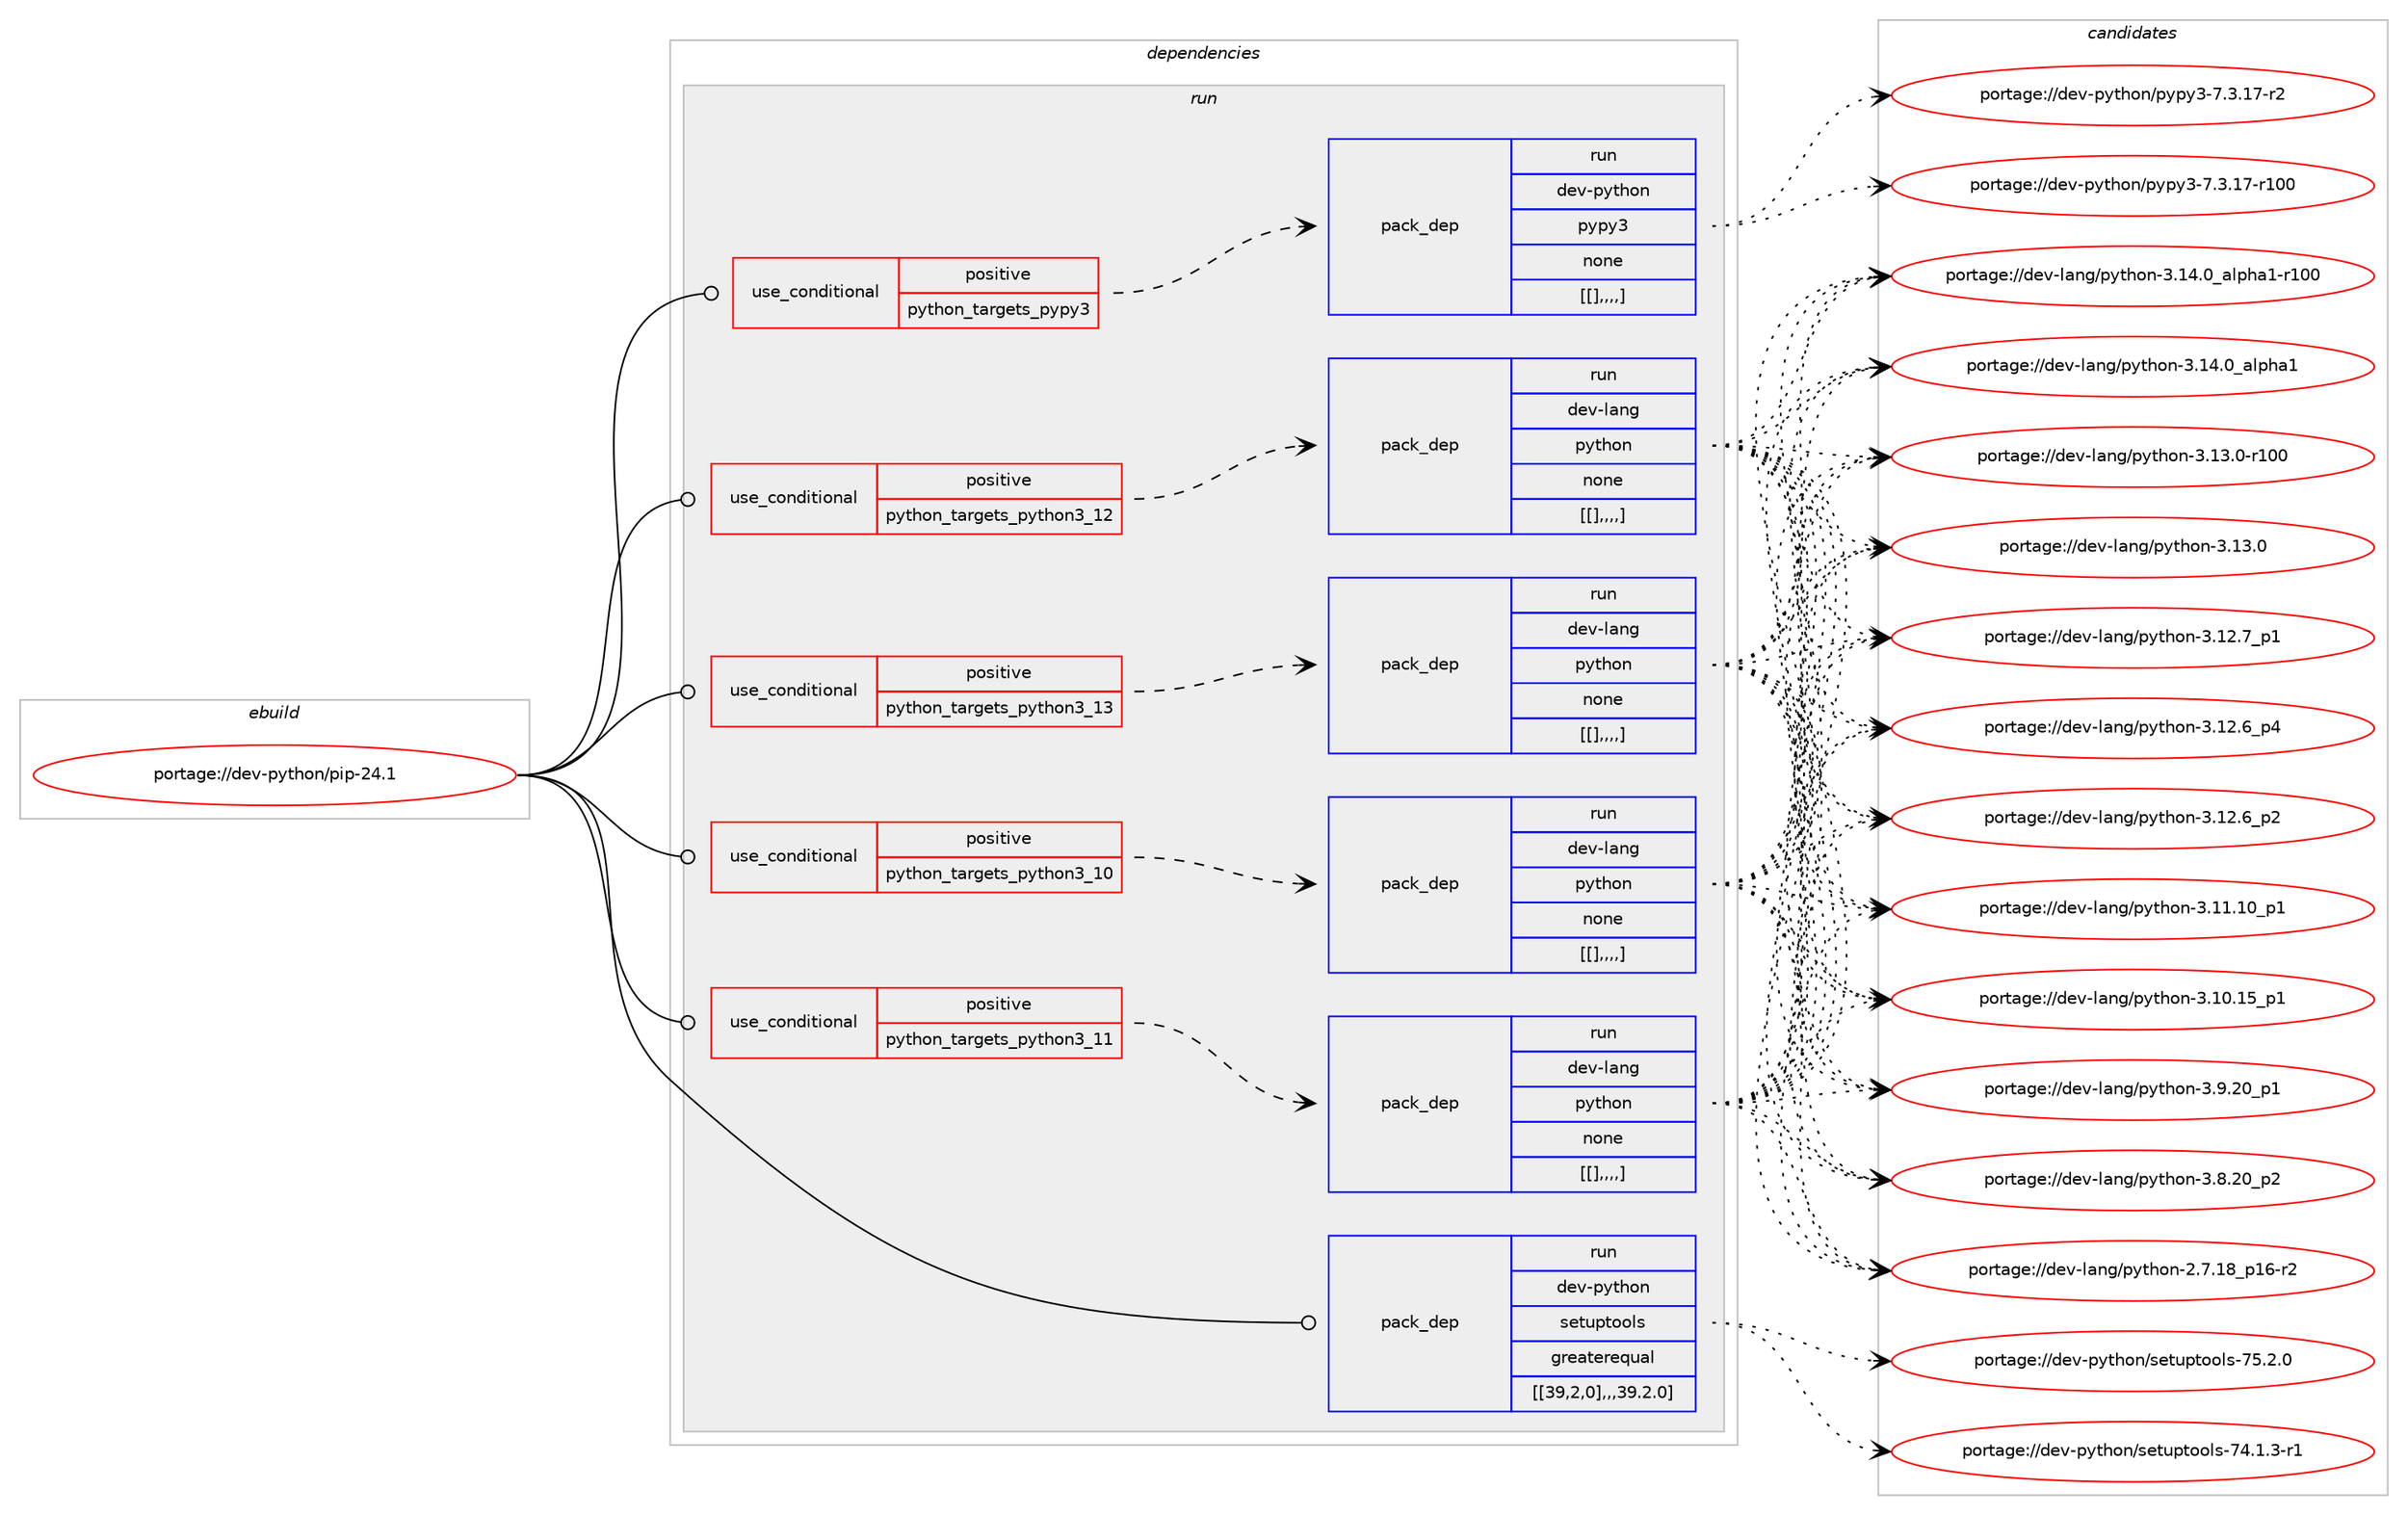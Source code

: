 digraph prolog {

# *************
# Graph options
# *************

newrank=true;
concentrate=true;
compound=true;
graph [rankdir=LR,fontname=Helvetica,fontsize=10,ranksep=1.5];#, ranksep=2.5, nodesep=0.2];
edge  [arrowhead=vee];
node  [fontname=Helvetica,fontsize=10];

# **********
# The ebuild
# **********

subgraph cluster_leftcol {
color=gray;
label=<<i>ebuild</i>>;
id [label="portage://dev-python/pip-24.1", color=red, width=4, href="../dev-python/pip-24.1.svg"];
}

# ****************
# The dependencies
# ****************

subgraph cluster_midcol {
color=gray;
label=<<i>dependencies</i>>;
subgraph cluster_compile {
fillcolor="#eeeeee";
style=filled;
label=<<i>compile</i>>;
}
subgraph cluster_compileandrun {
fillcolor="#eeeeee";
style=filled;
label=<<i>compile and run</i>>;
}
subgraph cluster_run {
fillcolor="#eeeeee";
style=filled;
label=<<i>run</i>>;
subgraph cond38376 {
dependency160340 [label=<<TABLE BORDER="0" CELLBORDER="1" CELLSPACING="0" CELLPADDING="4"><TR><TD ROWSPAN="3" CELLPADDING="10">use_conditional</TD></TR><TR><TD>positive</TD></TR><TR><TD>python_targets_pypy3</TD></TR></TABLE>>, shape=none, color=red];
subgraph pack120652 {
dependency160374 [label=<<TABLE BORDER="0" CELLBORDER="1" CELLSPACING="0" CELLPADDING="4" WIDTH="220"><TR><TD ROWSPAN="6" CELLPADDING="30">pack_dep</TD></TR><TR><TD WIDTH="110">run</TD></TR><TR><TD>dev-python</TD></TR><TR><TD>pypy3</TD></TR><TR><TD>none</TD></TR><TR><TD>[[],,,,]</TD></TR></TABLE>>, shape=none, color=blue];
}
dependency160340:e -> dependency160374:w [weight=20,style="dashed",arrowhead="vee"];
}
id:e -> dependency160340:w [weight=20,style="solid",arrowhead="odot"];
subgraph cond38412 {
dependency160414 [label=<<TABLE BORDER="0" CELLBORDER="1" CELLSPACING="0" CELLPADDING="4"><TR><TD ROWSPAN="3" CELLPADDING="10">use_conditional</TD></TR><TR><TD>positive</TD></TR><TR><TD>python_targets_python3_10</TD></TR></TABLE>>, shape=none, color=red];
subgraph pack120729 {
dependency160494 [label=<<TABLE BORDER="0" CELLBORDER="1" CELLSPACING="0" CELLPADDING="4" WIDTH="220"><TR><TD ROWSPAN="6" CELLPADDING="30">pack_dep</TD></TR><TR><TD WIDTH="110">run</TD></TR><TR><TD>dev-lang</TD></TR><TR><TD>python</TD></TR><TR><TD>none</TD></TR><TR><TD>[[],,,,]</TD></TR></TABLE>>, shape=none, color=blue];
}
dependency160414:e -> dependency160494:w [weight=20,style="dashed",arrowhead="vee"];
}
id:e -> dependency160414:w [weight=20,style="solid",arrowhead="odot"];
subgraph cond38449 {
dependency160542 [label=<<TABLE BORDER="0" CELLBORDER="1" CELLSPACING="0" CELLPADDING="4"><TR><TD ROWSPAN="3" CELLPADDING="10">use_conditional</TD></TR><TR><TD>positive</TD></TR><TR><TD>python_targets_python3_11</TD></TR></TABLE>>, shape=none, color=red];
subgraph pack120783 {
dependency160600 [label=<<TABLE BORDER="0" CELLBORDER="1" CELLSPACING="0" CELLPADDING="4" WIDTH="220"><TR><TD ROWSPAN="6" CELLPADDING="30">pack_dep</TD></TR><TR><TD WIDTH="110">run</TD></TR><TR><TD>dev-lang</TD></TR><TR><TD>python</TD></TR><TR><TD>none</TD></TR><TR><TD>[[],,,,]</TD></TR></TABLE>>, shape=none, color=blue];
}
dependency160542:e -> dependency160600:w [weight=20,style="dashed",arrowhead="vee"];
}
id:e -> dependency160542:w [weight=20,style="solid",arrowhead="odot"];
subgraph cond38509 {
dependency160669 [label=<<TABLE BORDER="0" CELLBORDER="1" CELLSPACING="0" CELLPADDING="4"><TR><TD ROWSPAN="3" CELLPADDING="10">use_conditional</TD></TR><TR><TD>positive</TD></TR><TR><TD>python_targets_python3_12</TD></TR></TABLE>>, shape=none, color=red];
subgraph pack120847 {
dependency160671 [label=<<TABLE BORDER="0" CELLBORDER="1" CELLSPACING="0" CELLPADDING="4" WIDTH="220"><TR><TD ROWSPAN="6" CELLPADDING="30">pack_dep</TD></TR><TR><TD WIDTH="110">run</TD></TR><TR><TD>dev-lang</TD></TR><TR><TD>python</TD></TR><TR><TD>none</TD></TR><TR><TD>[[],,,,]</TD></TR></TABLE>>, shape=none, color=blue];
}
dependency160669:e -> dependency160671:w [weight=20,style="dashed",arrowhead="vee"];
}
id:e -> dependency160669:w [weight=20,style="solid",arrowhead="odot"];
subgraph cond38524 {
dependency160680 [label=<<TABLE BORDER="0" CELLBORDER="1" CELLSPACING="0" CELLPADDING="4"><TR><TD ROWSPAN="3" CELLPADDING="10">use_conditional</TD></TR><TR><TD>positive</TD></TR><TR><TD>python_targets_python3_13</TD></TR></TABLE>>, shape=none, color=red];
subgraph pack120866 {
dependency160731 [label=<<TABLE BORDER="0" CELLBORDER="1" CELLSPACING="0" CELLPADDING="4" WIDTH="220"><TR><TD ROWSPAN="6" CELLPADDING="30">pack_dep</TD></TR><TR><TD WIDTH="110">run</TD></TR><TR><TD>dev-lang</TD></TR><TR><TD>python</TD></TR><TR><TD>none</TD></TR><TR><TD>[[],,,,]</TD></TR></TABLE>>, shape=none, color=blue];
}
dependency160680:e -> dependency160731:w [weight=20,style="dashed",arrowhead="vee"];
}
id:e -> dependency160680:w [weight=20,style="solid",arrowhead="odot"];
subgraph pack120884 {
dependency160739 [label=<<TABLE BORDER="0" CELLBORDER="1" CELLSPACING="0" CELLPADDING="4" WIDTH="220"><TR><TD ROWSPAN="6" CELLPADDING="30">pack_dep</TD></TR><TR><TD WIDTH="110">run</TD></TR><TR><TD>dev-python</TD></TR><TR><TD>setuptools</TD></TR><TR><TD>greaterequal</TD></TR><TR><TD>[[39,2,0],,,39.2.0]</TD></TR></TABLE>>, shape=none, color=blue];
}
id:e -> dependency160739:w [weight=20,style="solid",arrowhead="odot"];
}
}

# **************
# The candidates
# **************

subgraph cluster_choices {
rank=same;
color=gray;
label=<<i>candidates</i>>;

subgraph choice120572 {
color=black;
nodesep=1;
choice100101118451121211161041111104711212111212151455546514649554511450 [label="portage://dev-python/pypy3-7.3.17-r2", color=red, width=4,href="../dev-python/pypy3-7.3.17-r2.svg"];
choice1001011184511212111610411111047112121112121514555465146495545114494848 [label="portage://dev-python/pypy3-7.3.17-r100", color=red, width=4,href="../dev-python/pypy3-7.3.17-r100.svg"];
dependency160374:e -> choice100101118451121211161041111104711212111212151455546514649554511450:w [style=dotted,weight="100"];
dependency160374:e -> choice1001011184511212111610411111047112121112121514555465146495545114494848:w [style=dotted,weight="100"];
}
subgraph choice120575 {
color=black;
nodesep=1;
choice100101118451089711010347112121116104111110455146495246489597108112104974945114494848 [label="portage://dev-lang/python-3.14.0_alpha1-r100", color=red, width=4,href="../dev-lang/python-3.14.0_alpha1-r100.svg"];
choice1001011184510897110103471121211161041111104551464952464895971081121049749 [label="portage://dev-lang/python-3.14.0_alpha1", color=red, width=4,href="../dev-lang/python-3.14.0_alpha1.svg"];
choice1001011184510897110103471121211161041111104551464951464845114494848 [label="portage://dev-lang/python-3.13.0-r100", color=red, width=4,href="../dev-lang/python-3.13.0-r100.svg"];
choice10010111845108971101034711212111610411111045514649514648 [label="portage://dev-lang/python-3.13.0", color=red, width=4,href="../dev-lang/python-3.13.0.svg"];
choice100101118451089711010347112121116104111110455146495046559511249 [label="portage://dev-lang/python-3.12.7_p1", color=red, width=4,href="../dev-lang/python-3.12.7_p1.svg"];
choice100101118451089711010347112121116104111110455146495046549511252 [label="portage://dev-lang/python-3.12.6_p4", color=red, width=4,href="../dev-lang/python-3.12.6_p4.svg"];
choice100101118451089711010347112121116104111110455146495046549511250 [label="portage://dev-lang/python-3.12.6_p2", color=red, width=4,href="../dev-lang/python-3.12.6_p2.svg"];
choice10010111845108971101034711212111610411111045514649494649489511249 [label="portage://dev-lang/python-3.11.10_p1", color=red, width=4,href="../dev-lang/python-3.11.10_p1.svg"];
choice10010111845108971101034711212111610411111045514649484649539511249 [label="portage://dev-lang/python-3.10.15_p1", color=red, width=4,href="../dev-lang/python-3.10.15_p1.svg"];
choice100101118451089711010347112121116104111110455146574650489511249 [label="portage://dev-lang/python-3.9.20_p1", color=red, width=4,href="../dev-lang/python-3.9.20_p1.svg"];
choice100101118451089711010347112121116104111110455146564650489511250 [label="portage://dev-lang/python-3.8.20_p2", color=red, width=4,href="../dev-lang/python-3.8.20_p2.svg"];
choice100101118451089711010347112121116104111110455046554649569511249544511450 [label="portage://dev-lang/python-2.7.18_p16-r2", color=red, width=4,href="../dev-lang/python-2.7.18_p16-r2.svg"];
dependency160494:e -> choice100101118451089711010347112121116104111110455146495246489597108112104974945114494848:w [style=dotted,weight="100"];
dependency160494:e -> choice1001011184510897110103471121211161041111104551464952464895971081121049749:w [style=dotted,weight="100"];
dependency160494:e -> choice1001011184510897110103471121211161041111104551464951464845114494848:w [style=dotted,weight="100"];
dependency160494:e -> choice10010111845108971101034711212111610411111045514649514648:w [style=dotted,weight="100"];
dependency160494:e -> choice100101118451089711010347112121116104111110455146495046559511249:w [style=dotted,weight="100"];
dependency160494:e -> choice100101118451089711010347112121116104111110455146495046549511252:w [style=dotted,weight="100"];
dependency160494:e -> choice100101118451089711010347112121116104111110455146495046549511250:w [style=dotted,weight="100"];
dependency160494:e -> choice10010111845108971101034711212111610411111045514649494649489511249:w [style=dotted,weight="100"];
dependency160494:e -> choice10010111845108971101034711212111610411111045514649484649539511249:w [style=dotted,weight="100"];
dependency160494:e -> choice100101118451089711010347112121116104111110455146574650489511249:w [style=dotted,weight="100"];
dependency160494:e -> choice100101118451089711010347112121116104111110455146564650489511250:w [style=dotted,weight="100"];
dependency160494:e -> choice100101118451089711010347112121116104111110455046554649569511249544511450:w [style=dotted,weight="100"];
}
subgraph choice120584 {
color=black;
nodesep=1;
choice100101118451089711010347112121116104111110455146495246489597108112104974945114494848 [label="portage://dev-lang/python-3.14.0_alpha1-r100", color=red, width=4,href="../dev-lang/python-3.14.0_alpha1-r100.svg"];
choice1001011184510897110103471121211161041111104551464952464895971081121049749 [label="portage://dev-lang/python-3.14.0_alpha1", color=red, width=4,href="../dev-lang/python-3.14.0_alpha1.svg"];
choice1001011184510897110103471121211161041111104551464951464845114494848 [label="portage://dev-lang/python-3.13.0-r100", color=red, width=4,href="../dev-lang/python-3.13.0-r100.svg"];
choice10010111845108971101034711212111610411111045514649514648 [label="portage://dev-lang/python-3.13.0", color=red, width=4,href="../dev-lang/python-3.13.0.svg"];
choice100101118451089711010347112121116104111110455146495046559511249 [label="portage://dev-lang/python-3.12.7_p1", color=red, width=4,href="../dev-lang/python-3.12.7_p1.svg"];
choice100101118451089711010347112121116104111110455146495046549511252 [label="portage://dev-lang/python-3.12.6_p4", color=red, width=4,href="../dev-lang/python-3.12.6_p4.svg"];
choice100101118451089711010347112121116104111110455146495046549511250 [label="portage://dev-lang/python-3.12.6_p2", color=red, width=4,href="../dev-lang/python-3.12.6_p2.svg"];
choice10010111845108971101034711212111610411111045514649494649489511249 [label="portage://dev-lang/python-3.11.10_p1", color=red, width=4,href="../dev-lang/python-3.11.10_p1.svg"];
choice10010111845108971101034711212111610411111045514649484649539511249 [label="portage://dev-lang/python-3.10.15_p1", color=red, width=4,href="../dev-lang/python-3.10.15_p1.svg"];
choice100101118451089711010347112121116104111110455146574650489511249 [label="portage://dev-lang/python-3.9.20_p1", color=red, width=4,href="../dev-lang/python-3.9.20_p1.svg"];
choice100101118451089711010347112121116104111110455146564650489511250 [label="portage://dev-lang/python-3.8.20_p2", color=red, width=4,href="../dev-lang/python-3.8.20_p2.svg"];
choice100101118451089711010347112121116104111110455046554649569511249544511450 [label="portage://dev-lang/python-2.7.18_p16-r2", color=red, width=4,href="../dev-lang/python-2.7.18_p16-r2.svg"];
dependency160600:e -> choice100101118451089711010347112121116104111110455146495246489597108112104974945114494848:w [style=dotted,weight="100"];
dependency160600:e -> choice1001011184510897110103471121211161041111104551464952464895971081121049749:w [style=dotted,weight="100"];
dependency160600:e -> choice1001011184510897110103471121211161041111104551464951464845114494848:w [style=dotted,weight="100"];
dependency160600:e -> choice10010111845108971101034711212111610411111045514649514648:w [style=dotted,weight="100"];
dependency160600:e -> choice100101118451089711010347112121116104111110455146495046559511249:w [style=dotted,weight="100"];
dependency160600:e -> choice100101118451089711010347112121116104111110455146495046549511252:w [style=dotted,weight="100"];
dependency160600:e -> choice100101118451089711010347112121116104111110455146495046549511250:w [style=dotted,weight="100"];
dependency160600:e -> choice10010111845108971101034711212111610411111045514649494649489511249:w [style=dotted,weight="100"];
dependency160600:e -> choice10010111845108971101034711212111610411111045514649484649539511249:w [style=dotted,weight="100"];
dependency160600:e -> choice100101118451089711010347112121116104111110455146574650489511249:w [style=dotted,weight="100"];
dependency160600:e -> choice100101118451089711010347112121116104111110455146564650489511250:w [style=dotted,weight="100"];
dependency160600:e -> choice100101118451089711010347112121116104111110455046554649569511249544511450:w [style=dotted,weight="100"];
}
subgraph choice120593 {
color=black;
nodesep=1;
choice100101118451089711010347112121116104111110455146495246489597108112104974945114494848 [label="portage://dev-lang/python-3.14.0_alpha1-r100", color=red, width=4,href="../dev-lang/python-3.14.0_alpha1-r100.svg"];
choice1001011184510897110103471121211161041111104551464952464895971081121049749 [label="portage://dev-lang/python-3.14.0_alpha1", color=red, width=4,href="../dev-lang/python-3.14.0_alpha1.svg"];
choice1001011184510897110103471121211161041111104551464951464845114494848 [label="portage://dev-lang/python-3.13.0-r100", color=red, width=4,href="../dev-lang/python-3.13.0-r100.svg"];
choice10010111845108971101034711212111610411111045514649514648 [label="portage://dev-lang/python-3.13.0", color=red, width=4,href="../dev-lang/python-3.13.0.svg"];
choice100101118451089711010347112121116104111110455146495046559511249 [label="portage://dev-lang/python-3.12.7_p1", color=red, width=4,href="../dev-lang/python-3.12.7_p1.svg"];
choice100101118451089711010347112121116104111110455146495046549511252 [label="portage://dev-lang/python-3.12.6_p4", color=red, width=4,href="../dev-lang/python-3.12.6_p4.svg"];
choice100101118451089711010347112121116104111110455146495046549511250 [label="portage://dev-lang/python-3.12.6_p2", color=red, width=4,href="../dev-lang/python-3.12.6_p2.svg"];
choice10010111845108971101034711212111610411111045514649494649489511249 [label="portage://dev-lang/python-3.11.10_p1", color=red, width=4,href="../dev-lang/python-3.11.10_p1.svg"];
choice10010111845108971101034711212111610411111045514649484649539511249 [label="portage://dev-lang/python-3.10.15_p1", color=red, width=4,href="../dev-lang/python-3.10.15_p1.svg"];
choice100101118451089711010347112121116104111110455146574650489511249 [label="portage://dev-lang/python-3.9.20_p1", color=red, width=4,href="../dev-lang/python-3.9.20_p1.svg"];
choice100101118451089711010347112121116104111110455146564650489511250 [label="portage://dev-lang/python-3.8.20_p2", color=red, width=4,href="../dev-lang/python-3.8.20_p2.svg"];
choice100101118451089711010347112121116104111110455046554649569511249544511450 [label="portage://dev-lang/python-2.7.18_p16-r2", color=red, width=4,href="../dev-lang/python-2.7.18_p16-r2.svg"];
dependency160671:e -> choice100101118451089711010347112121116104111110455146495246489597108112104974945114494848:w [style=dotted,weight="100"];
dependency160671:e -> choice1001011184510897110103471121211161041111104551464952464895971081121049749:w [style=dotted,weight="100"];
dependency160671:e -> choice1001011184510897110103471121211161041111104551464951464845114494848:w [style=dotted,weight="100"];
dependency160671:e -> choice10010111845108971101034711212111610411111045514649514648:w [style=dotted,weight="100"];
dependency160671:e -> choice100101118451089711010347112121116104111110455146495046559511249:w [style=dotted,weight="100"];
dependency160671:e -> choice100101118451089711010347112121116104111110455146495046549511252:w [style=dotted,weight="100"];
dependency160671:e -> choice100101118451089711010347112121116104111110455146495046549511250:w [style=dotted,weight="100"];
dependency160671:e -> choice10010111845108971101034711212111610411111045514649494649489511249:w [style=dotted,weight="100"];
dependency160671:e -> choice10010111845108971101034711212111610411111045514649484649539511249:w [style=dotted,weight="100"];
dependency160671:e -> choice100101118451089711010347112121116104111110455146574650489511249:w [style=dotted,weight="100"];
dependency160671:e -> choice100101118451089711010347112121116104111110455146564650489511250:w [style=dotted,weight="100"];
dependency160671:e -> choice100101118451089711010347112121116104111110455046554649569511249544511450:w [style=dotted,weight="100"];
}
subgraph choice120606 {
color=black;
nodesep=1;
choice100101118451089711010347112121116104111110455146495246489597108112104974945114494848 [label="portage://dev-lang/python-3.14.0_alpha1-r100", color=red, width=4,href="../dev-lang/python-3.14.0_alpha1-r100.svg"];
choice1001011184510897110103471121211161041111104551464952464895971081121049749 [label="portage://dev-lang/python-3.14.0_alpha1", color=red, width=4,href="../dev-lang/python-3.14.0_alpha1.svg"];
choice1001011184510897110103471121211161041111104551464951464845114494848 [label="portage://dev-lang/python-3.13.0-r100", color=red, width=4,href="../dev-lang/python-3.13.0-r100.svg"];
choice10010111845108971101034711212111610411111045514649514648 [label="portage://dev-lang/python-3.13.0", color=red, width=4,href="../dev-lang/python-3.13.0.svg"];
choice100101118451089711010347112121116104111110455146495046559511249 [label="portage://dev-lang/python-3.12.7_p1", color=red, width=4,href="../dev-lang/python-3.12.7_p1.svg"];
choice100101118451089711010347112121116104111110455146495046549511252 [label="portage://dev-lang/python-3.12.6_p4", color=red, width=4,href="../dev-lang/python-3.12.6_p4.svg"];
choice100101118451089711010347112121116104111110455146495046549511250 [label="portage://dev-lang/python-3.12.6_p2", color=red, width=4,href="../dev-lang/python-3.12.6_p2.svg"];
choice10010111845108971101034711212111610411111045514649494649489511249 [label="portage://dev-lang/python-3.11.10_p1", color=red, width=4,href="../dev-lang/python-3.11.10_p1.svg"];
choice10010111845108971101034711212111610411111045514649484649539511249 [label="portage://dev-lang/python-3.10.15_p1", color=red, width=4,href="../dev-lang/python-3.10.15_p1.svg"];
choice100101118451089711010347112121116104111110455146574650489511249 [label="portage://dev-lang/python-3.9.20_p1", color=red, width=4,href="../dev-lang/python-3.9.20_p1.svg"];
choice100101118451089711010347112121116104111110455146564650489511250 [label="portage://dev-lang/python-3.8.20_p2", color=red, width=4,href="../dev-lang/python-3.8.20_p2.svg"];
choice100101118451089711010347112121116104111110455046554649569511249544511450 [label="portage://dev-lang/python-2.7.18_p16-r2", color=red, width=4,href="../dev-lang/python-2.7.18_p16-r2.svg"];
dependency160731:e -> choice100101118451089711010347112121116104111110455146495246489597108112104974945114494848:w [style=dotted,weight="100"];
dependency160731:e -> choice1001011184510897110103471121211161041111104551464952464895971081121049749:w [style=dotted,weight="100"];
dependency160731:e -> choice1001011184510897110103471121211161041111104551464951464845114494848:w [style=dotted,weight="100"];
dependency160731:e -> choice10010111845108971101034711212111610411111045514649514648:w [style=dotted,weight="100"];
dependency160731:e -> choice100101118451089711010347112121116104111110455146495046559511249:w [style=dotted,weight="100"];
dependency160731:e -> choice100101118451089711010347112121116104111110455146495046549511252:w [style=dotted,weight="100"];
dependency160731:e -> choice100101118451089711010347112121116104111110455146495046549511250:w [style=dotted,weight="100"];
dependency160731:e -> choice10010111845108971101034711212111610411111045514649494649489511249:w [style=dotted,weight="100"];
dependency160731:e -> choice10010111845108971101034711212111610411111045514649484649539511249:w [style=dotted,weight="100"];
dependency160731:e -> choice100101118451089711010347112121116104111110455146574650489511249:w [style=dotted,weight="100"];
dependency160731:e -> choice100101118451089711010347112121116104111110455146564650489511250:w [style=dotted,weight="100"];
dependency160731:e -> choice100101118451089711010347112121116104111110455046554649569511249544511450:w [style=dotted,weight="100"];
}
subgraph choice120611 {
color=black;
nodesep=1;
choice100101118451121211161041111104711510111611711211611111110811545555346504648 [label="portage://dev-python/setuptools-75.2.0", color=red, width=4,href="../dev-python/setuptools-75.2.0.svg"];
choice1001011184511212111610411111047115101116117112116111111108115455552464946514511449 [label="portage://dev-python/setuptools-74.1.3-r1", color=red, width=4,href="../dev-python/setuptools-74.1.3-r1.svg"];
dependency160739:e -> choice100101118451121211161041111104711510111611711211611111110811545555346504648:w [style=dotted,weight="100"];
dependency160739:e -> choice1001011184511212111610411111047115101116117112116111111108115455552464946514511449:w [style=dotted,weight="100"];
}
}

}
